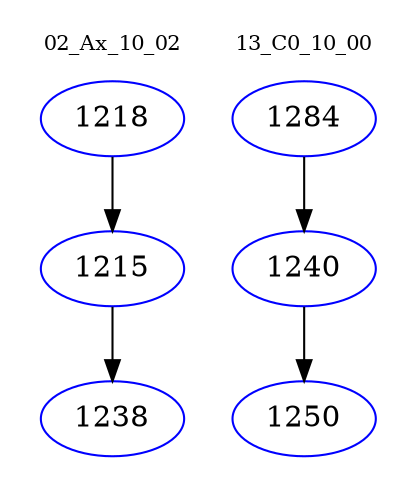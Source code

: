 digraph{
subgraph cluster_0 {
color = white
label = "02_Ax_10_02";
fontsize=10;
T0_1218 [label="1218", color="blue"]
T0_1218 -> T0_1215 [color="black"]
T0_1215 [label="1215", color="blue"]
T0_1215 -> T0_1238 [color="black"]
T0_1238 [label="1238", color="blue"]
}
subgraph cluster_1 {
color = white
label = "13_C0_10_00";
fontsize=10;
T1_1284 [label="1284", color="blue"]
T1_1284 -> T1_1240 [color="black"]
T1_1240 [label="1240", color="blue"]
T1_1240 -> T1_1250 [color="black"]
T1_1250 [label="1250", color="blue"]
}
}
